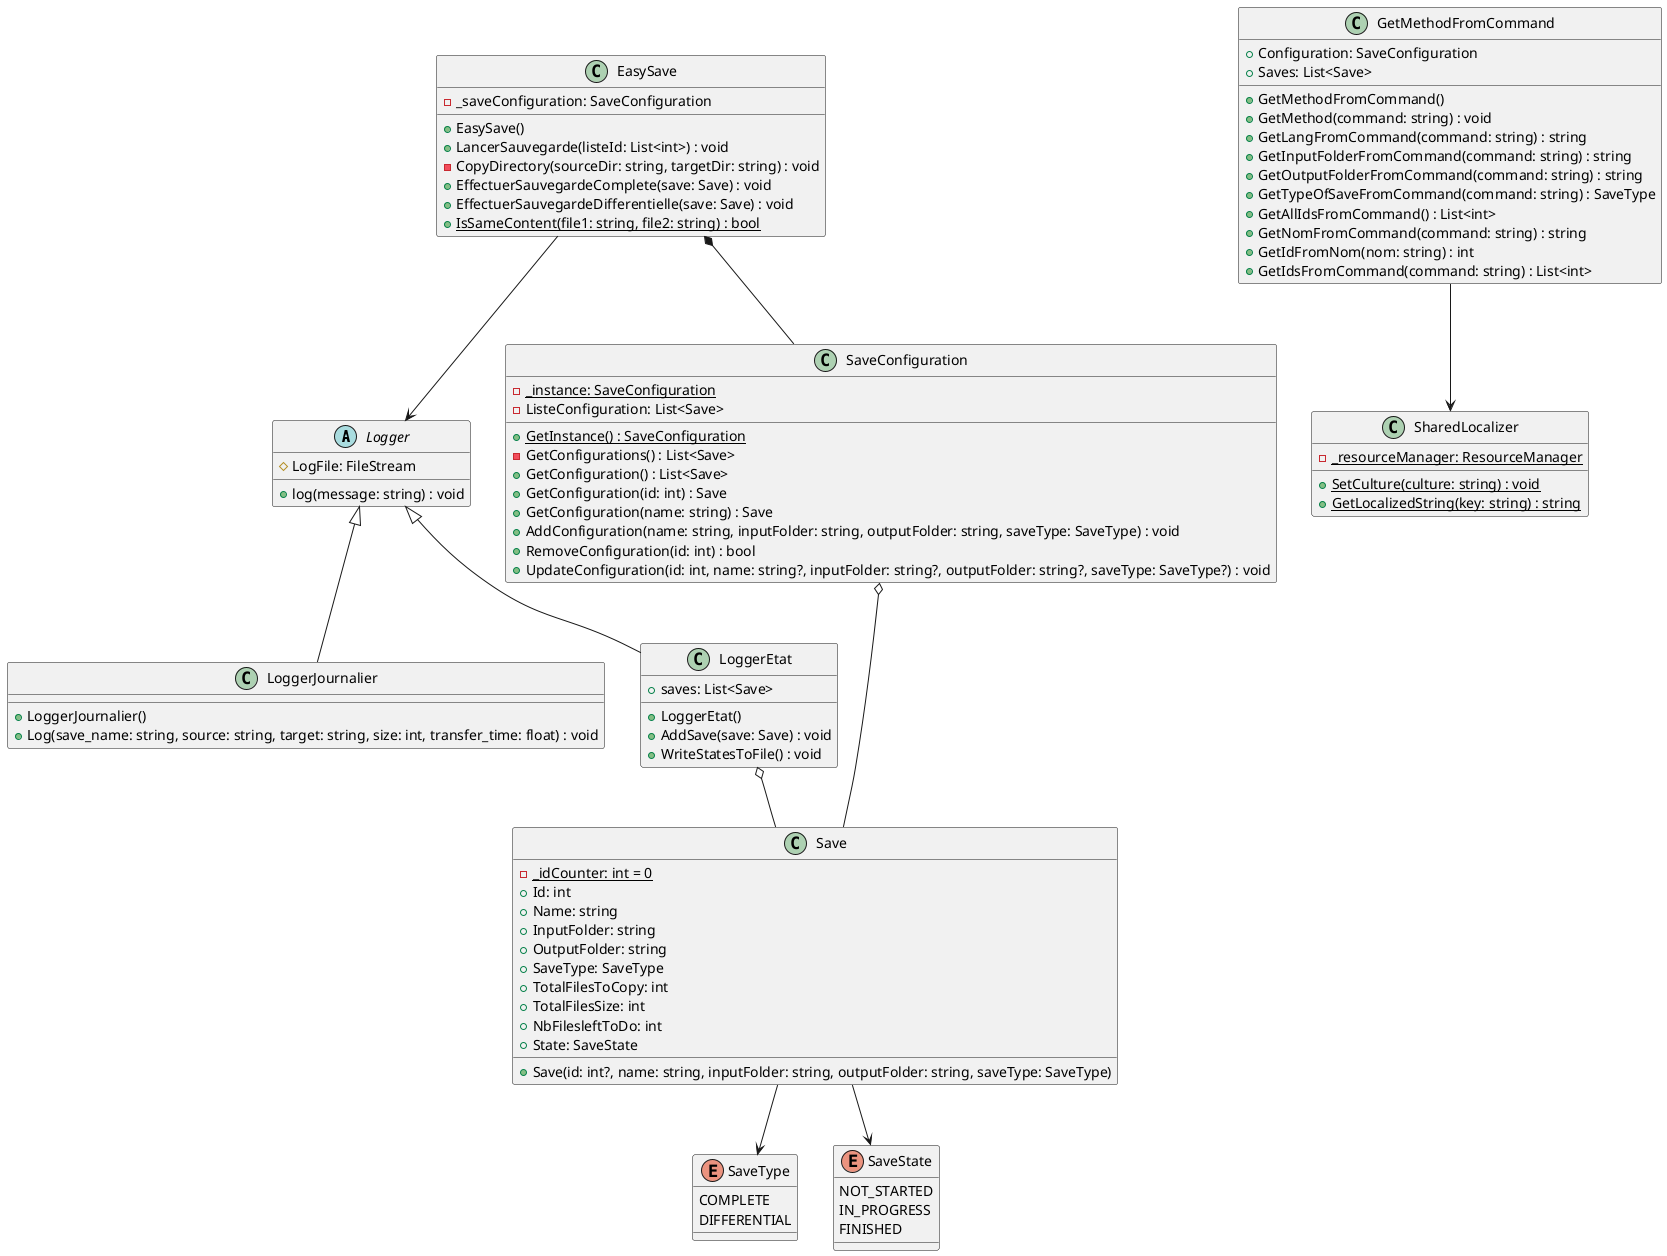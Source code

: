 @startuml Diagramme de classe
abstract class Logger {
    #LogFile: FileStream
    +log(message: string) : void
}

Logger <|-- LoggerJournalier
class LoggerJournalier {
    +LoggerJournalier()
    +Log(save_name: string, source: string, target: string, size: int, transfer_time: float) : void
}

Logger <|-- LoggerEtat
LoggerEtat o-- Save
class LoggerEtat {
    +saves: List<Save>
    +LoggerEtat()
    +AddSave(save: Save) : void
    +WriteStatesToFile() : void
}

EasySave *-- SaveConfiguration
EasySave --> Logger
class EasySave {
    -_saveConfiguration: SaveConfiguration
    +EasySave()
    +LancerSauvegarde(listeId: List<int>) : void
    -CopyDirectory(sourceDir: string, targetDir: string) : void
    +EffectuerSauvegardeComplete(save: Save) : void
    +EffectuerSauvegardeDifferentielle(save: Save) : void
    {static}+IsSameContent(file1: string, file2: string) : bool
}

SaveConfiguration o-- Save
class SaveConfiguration {
	{static}-_instance: SaveConfiguration
	-ListeConfiguration: List<Save>
	{static}+GetInstance() : SaveConfiguration
	-GetConfigurations() : List<Save>
	+GetConfiguration() : List<Save>
	+GetConfiguration(id: int) : Save
	+GetConfiguration(name: string) : Save
	+AddConfiguration(name: string, inputFolder: string, outputFolder: string, saveType: SaveType) : void
	+RemoveConfiguration(id: int) : bool
	+UpdateConfiguration(id: int, name: string?, inputFolder: string?, outputFolder: string?, saveType: SaveType?) : void
}

enum SaveType {
  COMPLETE
  DIFFERENTIAL
}

enum SaveState {
  NOT_STARTED
  IN_PROGRESS
  FINISHED
}

Save --> SaveType
Save --> SaveState
class Save {
	{static}-_idCounter: int = 0
	+Id: int
	+Name: string
	+InputFolder: string
	+OutputFolder: string
	+SaveType: SaveType
	+TotalFilesToCopy: int
	+TotalFilesSize: int
	+NbFilesleftToDo: int
	+State: SaveState
	+Save(id: int?, name: string, inputFolder: string, outputFolder: string, saveType: SaveType)

}

class SharedLocalizer {
	{static}-_resourceManager: ResourceManager
	{static}+SetCulture(culture: string) : void
	{static}+GetLocalizedString(key: string) : string
}

GetMethodFromCommand --> SharedLocalizer
class GetMethodFromCommand {
	+Configuration: SaveConfiguration
	+Saves: List<Save>
	+GetMethodFromCommand()
	+GetMethod(command: string) : void
	+GetLangFromCommand(command: string) : string
	+GetInputFolderFromCommand(command: string) : string
	+GetOutputFolderFromCommand(command: string) : string
	+GetTypeOfSaveFromCommand(command: string) : SaveType
	+GetAllIdsFromCommand() : List<int>
	+GetNomFromCommand(command: string) : string
	+GetIdFromNom(nom: string) : int
	+GetIdsFromCommand(command: string) : List<int>
}
@enduml
